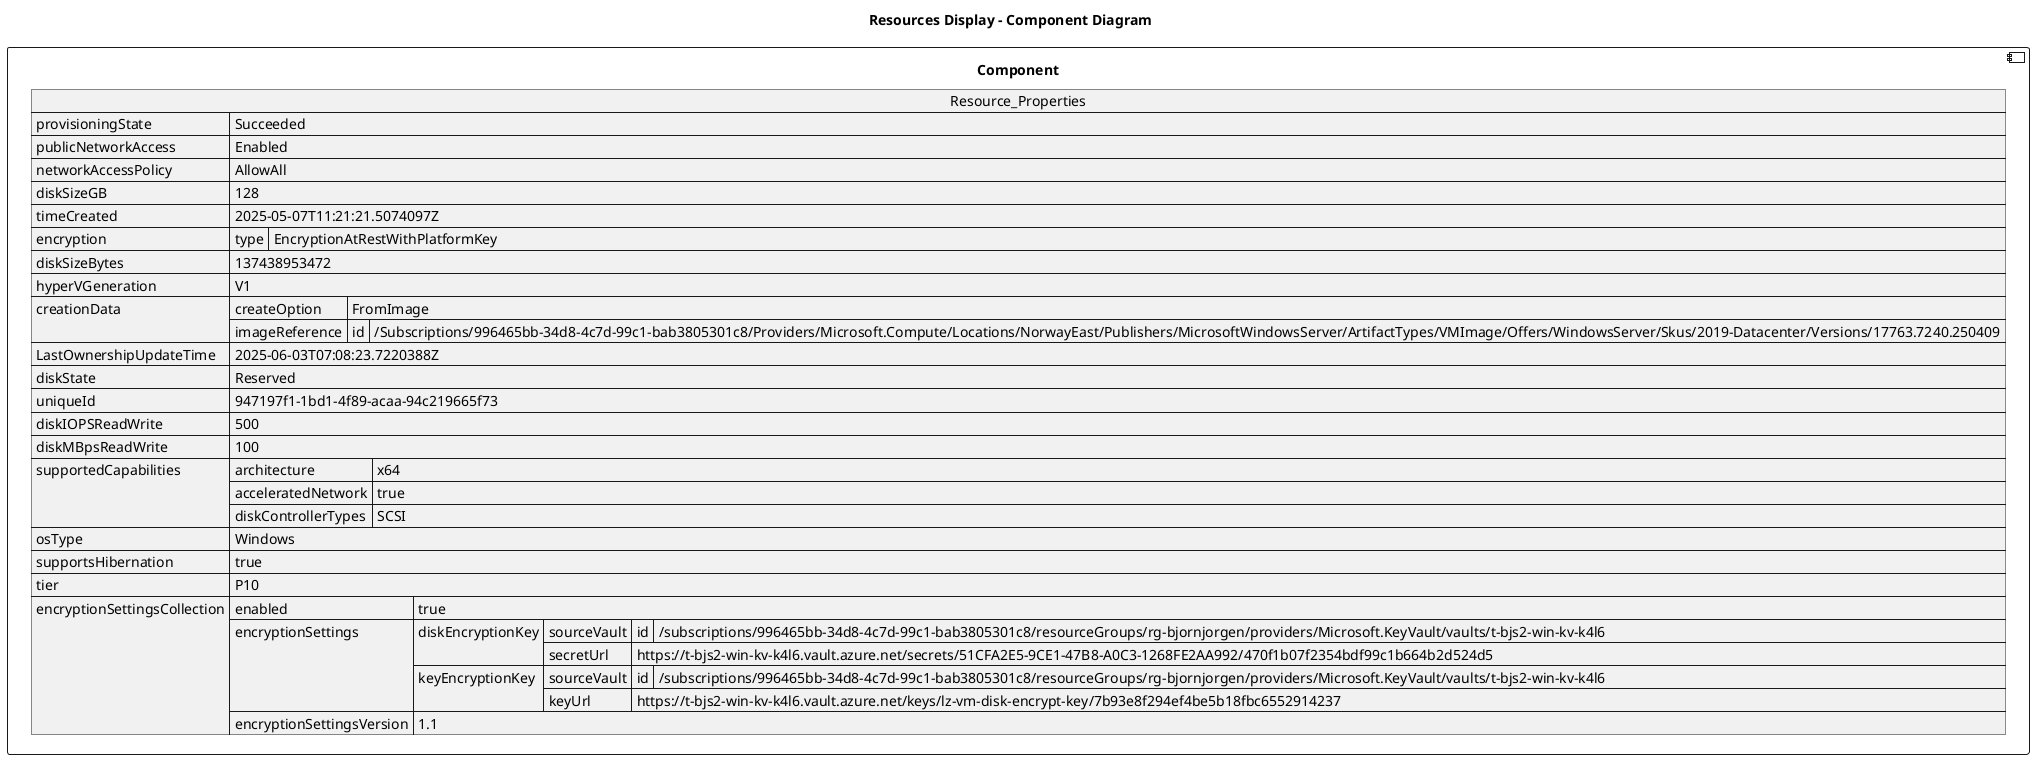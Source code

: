 @startuml

title Resources Display - Component Diagram

component Component {

json  Resource_Properties {
  "provisioningState": "Succeeded",
  "publicNetworkAccess": "Enabled",
  "networkAccessPolicy": "AllowAll",
  "diskSizeGB": 128,
  "timeCreated": "2025-05-07T11:21:21.5074097Z",
  "encryption": {
    "type": "EncryptionAtRestWithPlatformKey"
  },
  "diskSizeBytes": 137438953472,
  "hyperVGeneration": "V1",
  "creationData": {
    "createOption": "FromImage",
    "imageReference": {
      "id": "/Subscriptions/996465bb-34d8-4c7d-99c1-bab3805301c8/Providers/Microsoft.Compute/Locations/NorwayEast/Publishers/MicrosoftWindowsServer/ArtifactTypes/VMImage/Offers/WindowsServer/Skus/2019-Datacenter/Versions/17763.7240.250409"
    }
  },
  "LastOwnershipUpdateTime": "2025-06-03T07:08:23.7220388Z",
  "diskState": "Reserved",
  "uniqueId": "947197f1-1bd1-4f89-acaa-94c219665f73",
  "diskIOPSReadWrite": 500,
  "diskMBpsReadWrite": 100,
  "supportedCapabilities": {
    "architecture": "x64",
    "acceleratedNetwork": true,
    "diskControllerTypes": "SCSI"
  },
  "osType": "Windows",
  "supportsHibernation": true,
  "tier": "P10",
  "encryptionSettingsCollection": {
    "enabled": true,
    "encryptionSettings": [
      {
        "diskEncryptionKey": {
          "sourceVault": {
            "id": "/subscriptions/996465bb-34d8-4c7d-99c1-bab3805301c8/resourceGroups/rg-bjornjorgen/providers/Microsoft.KeyVault/vaults/t-bjs2-win-kv-k4l6"
          },
          "secretUrl": "https://t-bjs2-win-kv-k4l6.vault.azure.net/secrets/51CFA2E5-9CE1-47B8-A0C3-1268FE2AA992/470f1b07f2354bdf99c1b664b2d524d5"
        },
        "keyEncryptionKey": {
          "sourceVault": {
            "id": "/subscriptions/996465bb-34d8-4c7d-99c1-bab3805301c8/resourceGroups/rg-bjornjorgen/providers/Microsoft.KeyVault/vaults/t-bjs2-win-kv-k4l6"
          },
          "keyUrl": "https://t-bjs2-win-kv-k4l6.vault.azure.net/keys/lz-vm-disk-encrypt-key/7b93e8f294ef4be5b18fbc6552914237"
        }
      }
    ],
    "encryptionSettingsVersion": "1.1"
  }
}
}
@enduml
